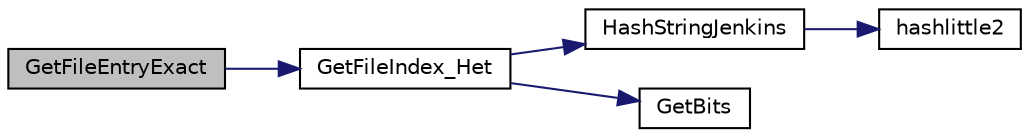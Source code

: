 digraph G
{
  edge [fontname="Helvetica",fontsize="10",labelfontname="Helvetica",labelfontsize="10"];
  node [fontname="Helvetica",fontsize="10",shape=record];
  rankdir="LR";
  Node1 [label="GetFileEntryExact",height=0.2,width=0.4,color="black", fillcolor="grey75", style="filled" fontcolor="black"];
  Node1 -> Node2 [color="midnightblue",fontsize="10",style="solid",fontname="Helvetica"];
  Node2 [label="GetFileIndex_Het",height=0.2,width=0.4,color="black", fillcolor="white", style="filled",URL="$_s_base_file_table_8cpp.html#acf04d5326a7dd5e0c5d82598f8e76a50"];
  Node2 -> Node3 [color="midnightblue",fontsize="10",style="solid",fontname="Helvetica"];
  Node3 [label="HashStringJenkins",height=0.2,width=0.4,color="black", fillcolor="white", style="filled",URL="$_s_base_common_8cpp.html#a7c410e53e1793314064827d095ba86ce"];
  Node3 -> Node4 [color="midnightblue",fontsize="10",style="solid",fontname="Helvetica"];
  Node4 [label="hashlittle2",height=0.2,width=0.4,color="black", fillcolor="white", style="filled",URL="$lookup_8h.html#a28bbffa78951ac929184f31d92a05388"];
  Node2 -> Node5 [color="midnightblue",fontsize="10",style="solid",fontname="Helvetica"];
  Node5 [label="GetBits",height=0.2,width=0.4,color="black", fillcolor="white", style="filled",URL="$_s_base_file_table_8cpp.html#a8b7cf3b06d4cc7779a95a0ef92172269"];
}
